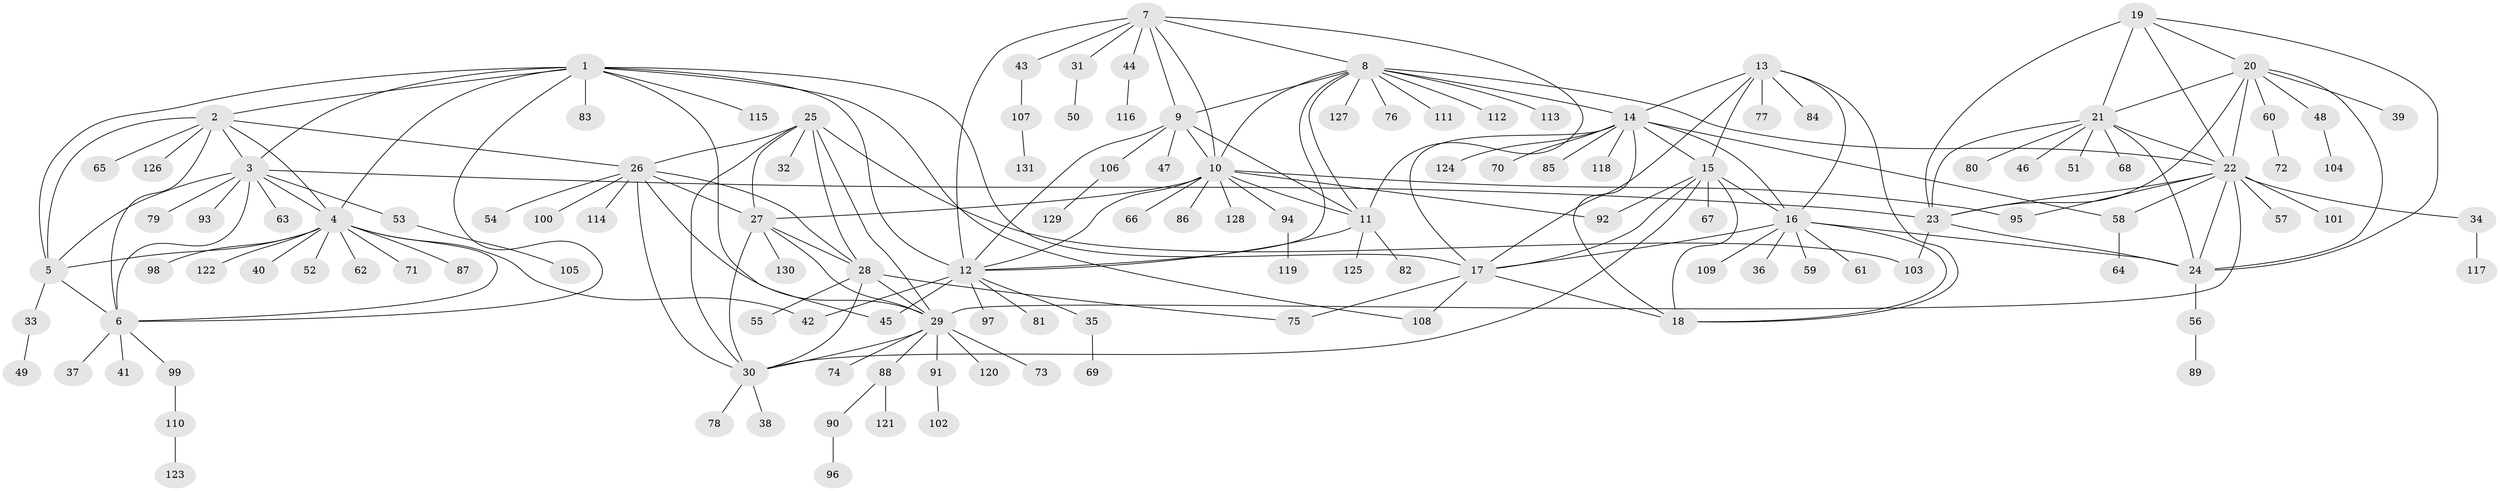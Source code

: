 // coarse degree distribution, {12: 0.009615384615384616, 11: 0.04807692307692308, 10: 0.019230769230769232, 4: 0.009615384615384616, 8: 0.028846153846153848, 7: 0.009615384615384616, 6: 0.038461538461538464, 14: 0.009615384615384616, 3: 0.009615384615384616, 9: 0.009615384615384616, 5: 0.009615384615384616, 1: 0.6634615384615384, 2: 0.1346153846153846}
// Generated by graph-tools (version 1.1) at 2025/24/03/03/25 07:24:14]
// undirected, 131 vertices, 194 edges
graph export_dot {
graph [start="1"]
  node [color=gray90,style=filled];
  1;
  2;
  3;
  4;
  5;
  6;
  7;
  8;
  9;
  10;
  11;
  12;
  13;
  14;
  15;
  16;
  17;
  18;
  19;
  20;
  21;
  22;
  23;
  24;
  25;
  26;
  27;
  28;
  29;
  30;
  31;
  32;
  33;
  34;
  35;
  36;
  37;
  38;
  39;
  40;
  41;
  42;
  43;
  44;
  45;
  46;
  47;
  48;
  49;
  50;
  51;
  52;
  53;
  54;
  55;
  56;
  57;
  58;
  59;
  60;
  61;
  62;
  63;
  64;
  65;
  66;
  67;
  68;
  69;
  70;
  71;
  72;
  73;
  74;
  75;
  76;
  77;
  78;
  79;
  80;
  81;
  82;
  83;
  84;
  85;
  86;
  87;
  88;
  89;
  90;
  91;
  92;
  93;
  94;
  95;
  96;
  97;
  98;
  99;
  100;
  101;
  102;
  103;
  104;
  105;
  106;
  107;
  108;
  109;
  110;
  111;
  112;
  113;
  114;
  115;
  116;
  117;
  118;
  119;
  120;
  121;
  122;
  123;
  124;
  125;
  126;
  127;
  128;
  129;
  130;
  131;
  1 -- 2;
  1 -- 3;
  1 -- 4;
  1 -- 5;
  1 -- 6;
  1 -- 12;
  1 -- 17;
  1 -- 45;
  1 -- 83;
  1 -- 108;
  1 -- 115;
  2 -- 3;
  2 -- 4;
  2 -- 5;
  2 -- 6;
  2 -- 26;
  2 -- 65;
  2 -- 126;
  3 -- 4;
  3 -- 5;
  3 -- 6;
  3 -- 23;
  3 -- 53;
  3 -- 63;
  3 -- 79;
  3 -- 93;
  4 -- 5;
  4 -- 6;
  4 -- 40;
  4 -- 42;
  4 -- 52;
  4 -- 62;
  4 -- 71;
  4 -- 87;
  4 -- 98;
  4 -- 122;
  5 -- 6;
  5 -- 33;
  6 -- 37;
  6 -- 41;
  6 -- 99;
  7 -- 8;
  7 -- 9;
  7 -- 10;
  7 -- 11;
  7 -- 12;
  7 -- 31;
  7 -- 43;
  7 -- 44;
  8 -- 9;
  8 -- 10;
  8 -- 11;
  8 -- 12;
  8 -- 14;
  8 -- 22;
  8 -- 76;
  8 -- 111;
  8 -- 112;
  8 -- 113;
  8 -- 127;
  9 -- 10;
  9 -- 11;
  9 -- 12;
  9 -- 47;
  9 -- 106;
  10 -- 11;
  10 -- 12;
  10 -- 27;
  10 -- 66;
  10 -- 86;
  10 -- 92;
  10 -- 94;
  10 -- 95;
  10 -- 128;
  11 -- 12;
  11 -- 82;
  11 -- 125;
  12 -- 35;
  12 -- 42;
  12 -- 45;
  12 -- 81;
  12 -- 97;
  13 -- 14;
  13 -- 15;
  13 -- 16;
  13 -- 17;
  13 -- 18;
  13 -- 77;
  13 -- 84;
  14 -- 15;
  14 -- 16;
  14 -- 17;
  14 -- 18;
  14 -- 58;
  14 -- 70;
  14 -- 85;
  14 -- 118;
  14 -- 124;
  15 -- 16;
  15 -- 17;
  15 -- 18;
  15 -- 30;
  15 -- 67;
  15 -- 92;
  16 -- 17;
  16 -- 18;
  16 -- 24;
  16 -- 36;
  16 -- 59;
  16 -- 61;
  16 -- 109;
  17 -- 18;
  17 -- 75;
  17 -- 108;
  19 -- 20;
  19 -- 21;
  19 -- 22;
  19 -- 23;
  19 -- 24;
  20 -- 21;
  20 -- 22;
  20 -- 23;
  20 -- 24;
  20 -- 39;
  20 -- 48;
  20 -- 60;
  21 -- 22;
  21 -- 23;
  21 -- 24;
  21 -- 46;
  21 -- 51;
  21 -- 68;
  21 -- 80;
  22 -- 23;
  22 -- 24;
  22 -- 29;
  22 -- 34;
  22 -- 57;
  22 -- 58;
  22 -- 95;
  22 -- 101;
  23 -- 24;
  23 -- 103;
  24 -- 56;
  25 -- 26;
  25 -- 27;
  25 -- 28;
  25 -- 29;
  25 -- 30;
  25 -- 32;
  25 -- 103;
  26 -- 27;
  26 -- 28;
  26 -- 29;
  26 -- 30;
  26 -- 54;
  26 -- 100;
  26 -- 114;
  27 -- 28;
  27 -- 29;
  27 -- 30;
  27 -- 130;
  28 -- 29;
  28 -- 30;
  28 -- 55;
  28 -- 75;
  29 -- 30;
  29 -- 73;
  29 -- 74;
  29 -- 88;
  29 -- 91;
  29 -- 120;
  30 -- 38;
  30 -- 78;
  31 -- 50;
  33 -- 49;
  34 -- 117;
  35 -- 69;
  43 -- 107;
  44 -- 116;
  48 -- 104;
  53 -- 105;
  56 -- 89;
  58 -- 64;
  60 -- 72;
  88 -- 90;
  88 -- 121;
  90 -- 96;
  91 -- 102;
  94 -- 119;
  99 -- 110;
  106 -- 129;
  107 -- 131;
  110 -- 123;
}
